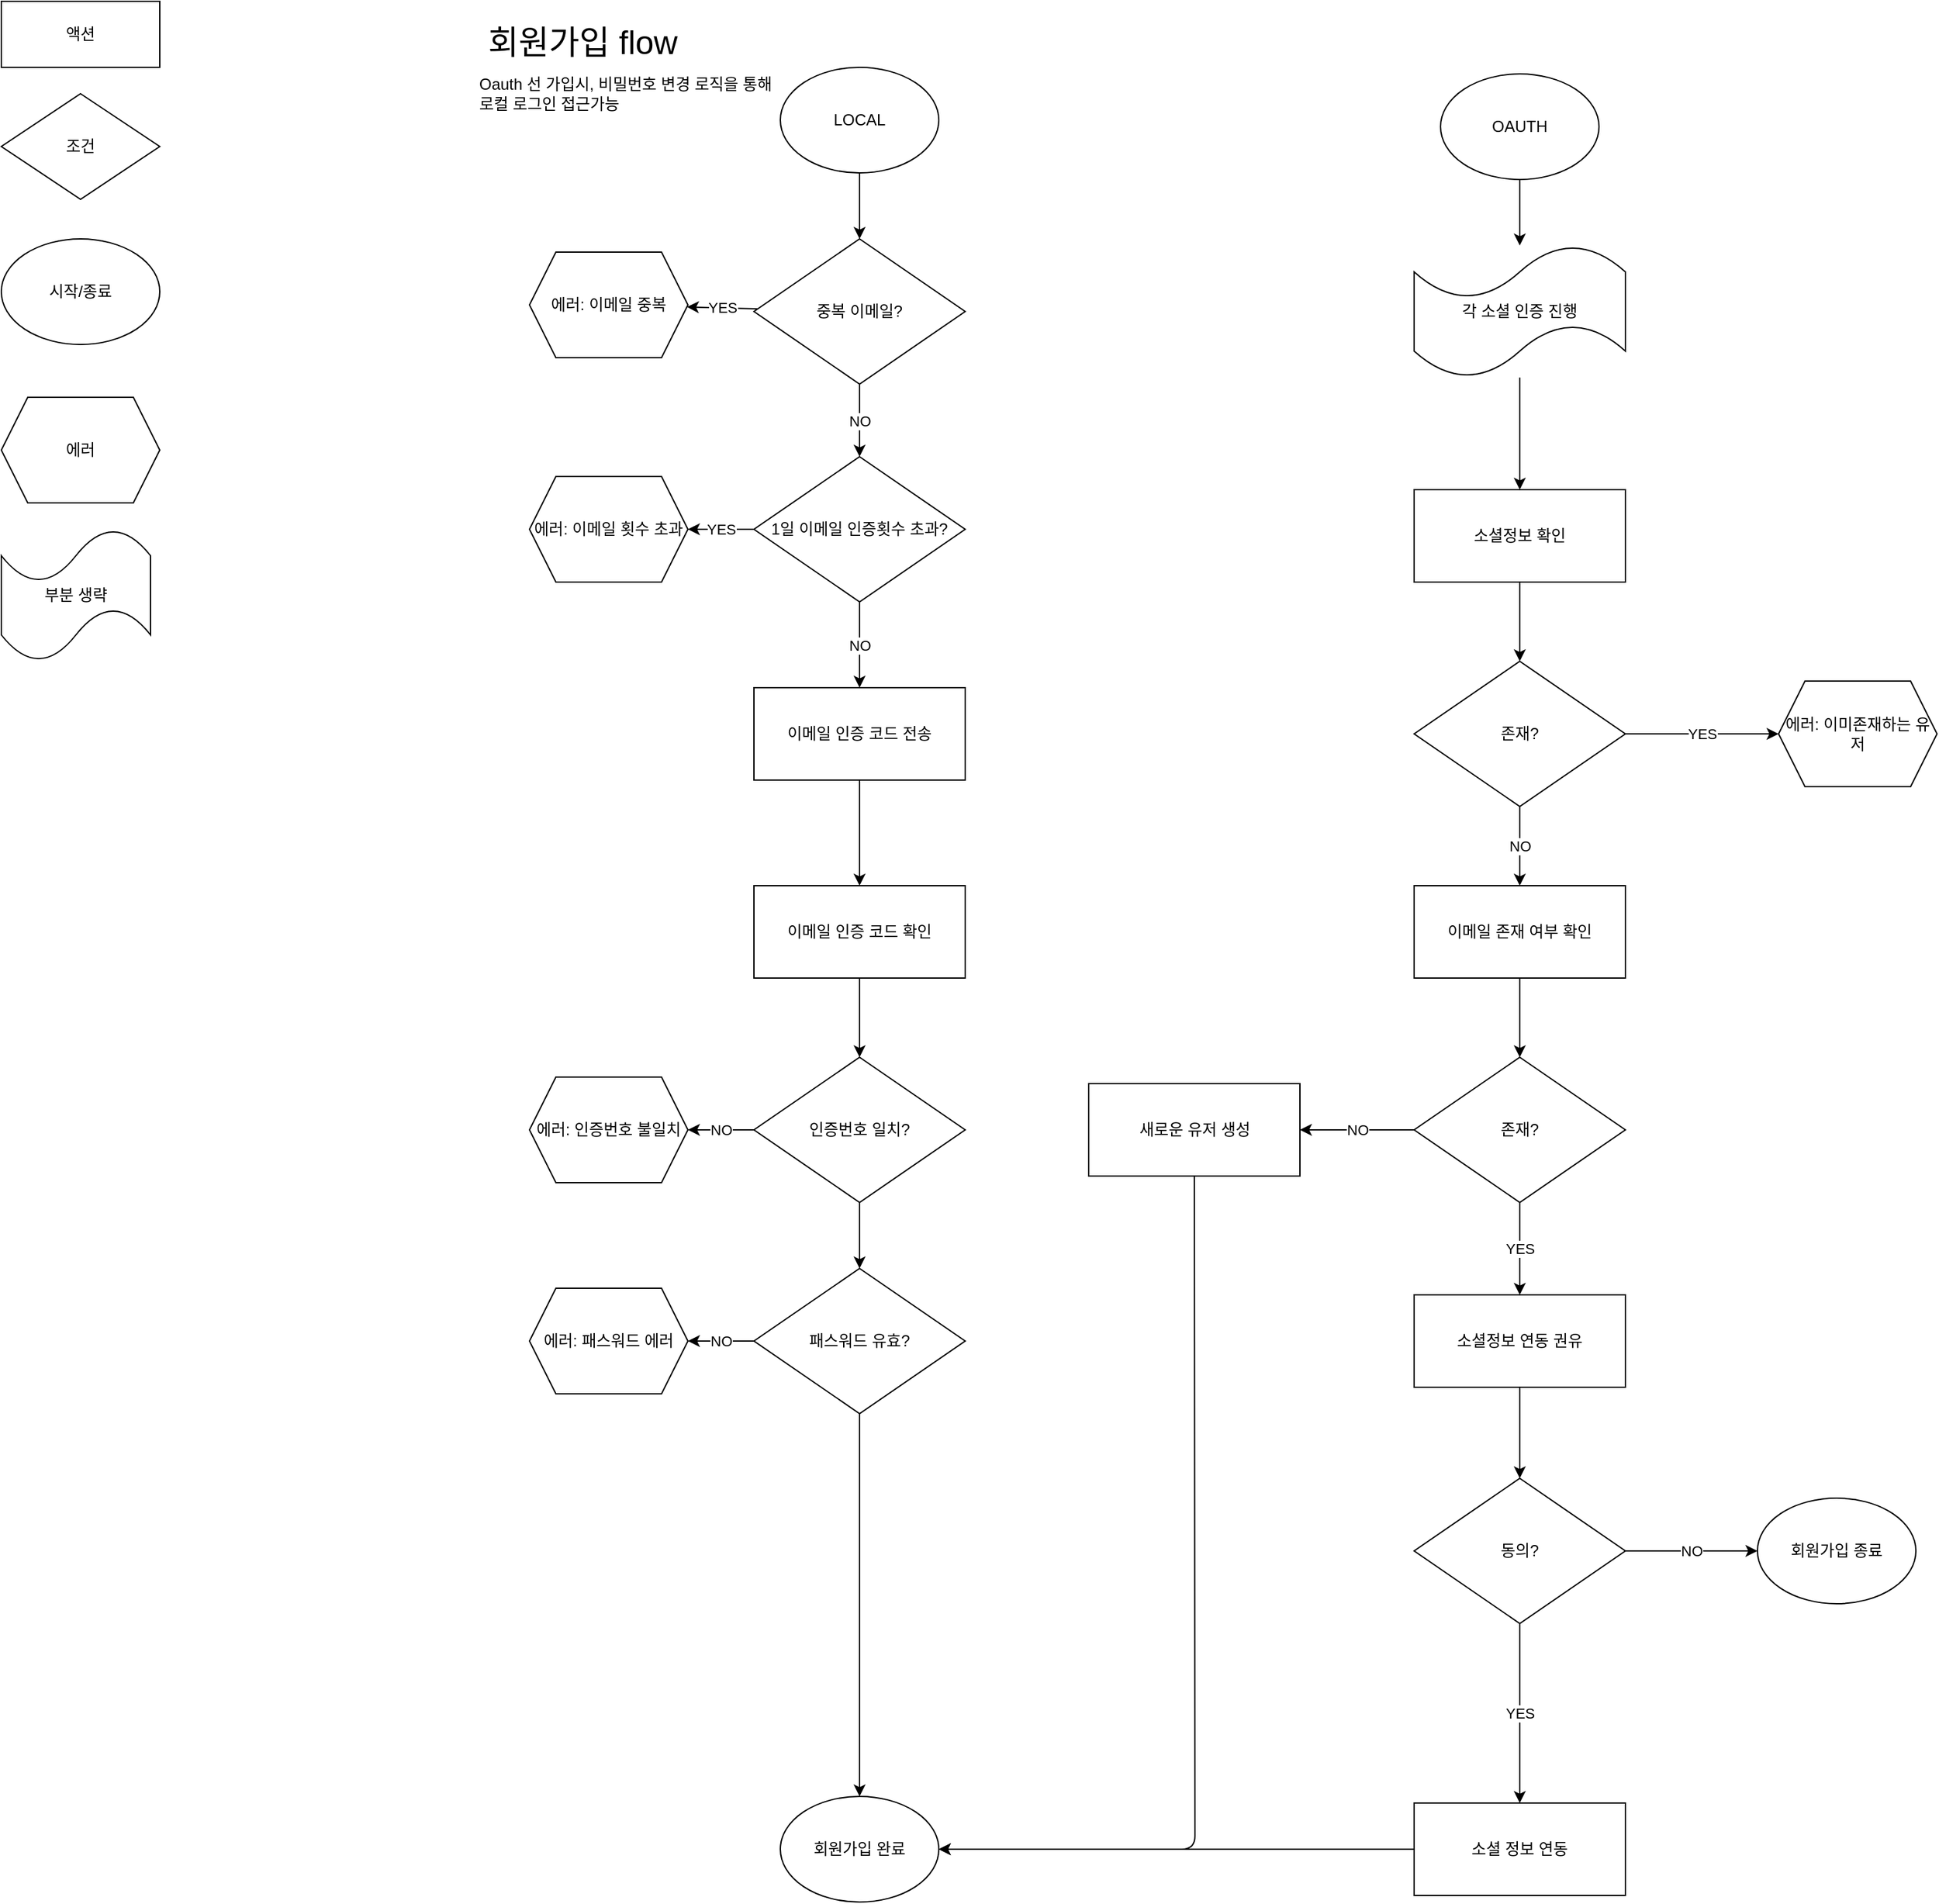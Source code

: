 <mxfile>
    <diagram id="TkwugZCeL2hz2DEQ9Z-l" name="페이지-1">
        <mxGraphModel dx="1858" dy="1089" grid="1" gridSize="10" guides="1" tooltips="1" connect="1" arrows="1" fold="1" page="1" pageScale="1" pageWidth="827" pageHeight="1169" math="0" shadow="0">
            <root>
                <mxCell id="0"/>
                <mxCell id="1" parent="0"/>
                <mxCell id="3" value="&lt;font style=&quot;font-size: 25px;&quot;&gt;회원가입 flow&lt;/font&gt;" style="text;html=1;align=center;verticalAlign=middle;resizable=0;points=[];autosize=1;strokeColor=none;fillColor=none;" parent="1" vertex="1">
                    <mxGeometry x="-420" y="20" width="160" height="40" as="geometry"/>
                </mxCell>
                <mxCell id="6" value="조건" style="rhombus;whiteSpace=wrap;html=1;" parent="1" vertex="1">
                    <mxGeometry x="-780" y="80" width="120" height="80" as="geometry"/>
                </mxCell>
                <mxCell id="7" value="액션" style="rounded=0;whiteSpace=wrap;html=1;" parent="1" vertex="1">
                    <mxGeometry x="-780" y="10" width="120" height="50" as="geometry"/>
                </mxCell>
                <mxCell id="8" value="시작/종료" style="ellipse;whiteSpace=wrap;html=1;" parent="1" vertex="1">
                    <mxGeometry x="-780" y="190" width="120" height="80" as="geometry"/>
                </mxCell>
                <mxCell id="19" value="YES" style="edgeStyle=none;html=1;" parent="1" source="12" target="18" edge="1">
                    <mxGeometry relative="1" as="geometry"/>
                </mxCell>
                <mxCell id="33" value="NO" style="edgeStyle=none;html=1;" parent="1" source="12" target="32" edge="1">
                    <mxGeometry relative="1" as="geometry"/>
                </mxCell>
                <mxCell id="12" value="중복 이메일?" style="rhombus;whiteSpace=wrap;html=1;" parent="1" vertex="1">
                    <mxGeometry x="-210" y="190" width="160" height="110" as="geometry"/>
                </mxCell>
                <mxCell id="17" value="에러" style="shape=hexagon;perimeter=hexagonPerimeter2;whiteSpace=wrap;html=1;fixedSize=1;" parent="1" vertex="1">
                    <mxGeometry x="-780" y="310" width="120" height="80" as="geometry"/>
                </mxCell>
                <mxCell id="18" value="에러: 이메일 중복" style="shape=hexagon;perimeter=hexagonPerimeter2;whiteSpace=wrap;html=1;fixedSize=1;" parent="1" vertex="1">
                    <mxGeometry x="-380" y="200" width="120" height="80" as="geometry"/>
                </mxCell>
                <mxCell id="35" value="YES" style="edgeStyle=none;html=1;" parent="1" source="32" target="34" edge="1">
                    <mxGeometry relative="1" as="geometry"/>
                </mxCell>
                <mxCell id="38" value="NO" style="edgeStyle=none;html=1;" parent="1" source="32" target="37" edge="1">
                    <mxGeometry relative="1" as="geometry"/>
                </mxCell>
                <mxCell id="32" value="1일 이메일 인증횟수 초과?" style="rhombus;whiteSpace=wrap;html=1;" parent="1" vertex="1">
                    <mxGeometry x="-210" y="355" width="160" height="110" as="geometry"/>
                </mxCell>
                <mxCell id="34" value="에러: 이메일 횟수 초과" style="shape=hexagon;perimeter=hexagonPerimeter2;whiteSpace=wrap;html=1;fixedSize=1;" parent="1" vertex="1">
                    <mxGeometry x="-380" y="370" width="120" height="80" as="geometry"/>
                </mxCell>
                <mxCell id="40" value="" style="edgeStyle=none;html=1;" parent="1" source="37" target="39" edge="1">
                    <mxGeometry relative="1" as="geometry"/>
                </mxCell>
                <mxCell id="37" value="이메일 인증 코드 전송" style="rounded=0;whiteSpace=wrap;html=1;" parent="1" vertex="1">
                    <mxGeometry x="-210" y="530" width="160" height="70" as="geometry"/>
                </mxCell>
                <mxCell id="44" value="" style="edgeStyle=none;html=1;" parent="1" source="39" target="43" edge="1">
                    <mxGeometry relative="1" as="geometry"/>
                </mxCell>
                <mxCell id="39" value="이메일 인증 코드 확인" style="rounded=0;whiteSpace=wrap;html=1;" parent="1" vertex="1">
                    <mxGeometry x="-210" y="680" width="160" height="70" as="geometry"/>
                </mxCell>
                <mxCell id="47" value="NO" style="edgeStyle=none;html=1;" parent="1" source="43" target="46" edge="1">
                    <mxGeometry relative="1" as="geometry"/>
                </mxCell>
                <mxCell id="52" value="" style="edgeStyle=none;html=1;" parent="1" source="43" target="51" edge="1">
                    <mxGeometry relative="1" as="geometry"/>
                </mxCell>
                <mxCell id="43" value="인증번호 일치?" style="rhombus;whiteSpace=wrap;html=1;" parent="1" vertex="1">
                    <mxGeometry x="-210" y="810" width="160" height="110" as="geometry"/>
                </mxCell>
                <mxCell id="46" value="에러: 인증번호 불일치" style="shape=hexagon;perimeter=hexagonPerimeter2;whiteSpace=wrap;html=1;fixedSize=1;" parent="1" vertex="1">
                    <mxGeometry x="-380" y="825" width="120" height="80" as="geometry"/>
                </mxCell>
                <mxCell id="54" value="NO" style="edgeStyle=none;html=1;" parent="1" source="51" target="53" edge="1">
                    <mxGeometry relative="1" as="geometry"/>
                </mxCell>
                <mxCell id="105" value="" style="edgeStyle=none;html=1;" edge="1" parent="1" source="51" target="104">
                    <mxGeometry relative="1" as="geometry"/>
                </mxCell>
                <mxCell id="51" value="패스워드 유효?" style="rhombus;whiteSpace=wrap;html=1;" parent="1" vertex="1">
                    <mxGeometry x="-210" y="970" width="160" height="110" as="geometry"/>
                </mxCell>
                <mxCell id="53" value="에러: 패스워드 에러" style="shape=hexagon;perimeter=hexagonPerimeter2;whiteSpace=wrap;html=1;fixedSize=1;" parent="1" vertex="1">
                    <mxGeometry x="-380" y="985" width="120" height="80" as="geometry"/>
                </mxCell>
                <mxCell id="61" value="NO" style="edgeStyle=none;html=1;" parent="1" target="60" edge="1">
                    <mxGeometry relative="1" as="geometry">
                        <mxPoint x="494.0" y="410.0" as="sourcePoint"/>
                    </mxGeometry>
                </mxCell>
                <mxCell id="85" value="" style="edgeStyle=none;html=1;" edge="1" parent="1" target="84">
                    <mxGeometry relative="1" as="geometry">
                        <mxPoint x="750" y="410.0" as="sourcePoint"/>
                    </mxGeometry>
                </mxCell>
                <mxCell id="71" value="" style="edgeStyle=none;html=1;" edge="1" parent="1" source="62" target="70">
                    <mxGeometry relative="1" as="geometry"/>
                </mxCell>
                <mxCell id="62" value="소셜정보 확인" style="rounded=0;whiteSpace=wrap;html=1;" parent="1" vertex="1">
                    <mxGeometry x="290" y="380" width="160" height="70" as="geometry"/>
                </mxCell>
                <mxCell id="87" value="" style="edgeStyle=none;html=1;" edge="1" parent="1" source="64" target="62">
                    <mxGeometry relative="1" as="geometry"/>
                </mxCell>
                <mxCell id="64" value="각 소셜 인증 진행" style="shape=tape;whiteSpace=wrap;html=1;" parent="1" vertex="1">
                    <mxGeometry x="290" y="195" width="160" height="100" as="geometry"/>
                </mxCell>
                <mxCell id="67" value="부분 생략" style="shape=tape;whiteSpace=wrap;html=1;" parent="1" vertex="1">
                    <mxGeometry x="-780" y="410" width="113" height="100" as="geometry"/>
                </mxCell>
                <mxCell id="73" value="YES" style="edgeStyle=none;html=1;" edge="1" parent="1" source="70" target="72">
                    <mxGeometry relative="1" as="geometry"/>
                </mxCell>
                <mxCell id="89" value="NO" style="edgeStyle=none;html=1;" edge="1" parent="1" source="70" target="88">
                    <mxGeometry relative="1" as="geometry"/>
                </mxCell>
                <mxCell id="70" value="존재?" style="rhombus;whiteSpace=wrap;html=1;" vertex="1" parent="1">
                    <mxGeometry x="290" y="510" width="160" height="110" as="geometry"/>
                </mxCell>
                <mxCell id="72" value="에러: 이미존재하는 유저" style="shape=hexagon;perimeter=hexagonPerimeter2;whiteSpace=wrap;html=1;fixedSize=1;" vertex="1" parent="1">
                    <mxGeometry x="566" y="525" width="120" height="80" as="geometry"/>
                </mxCell>
                <mxCell id="78" value="" style="edgeStyle=none;html=1;" edge="1" parent="1" source="75" target="77">
                    <mxGeometry relative="1" as="geometry"/>
                </mxCell>
                <mxCell id="75" value="소셜정보 연동 권유" style="rounded=0;whiteSpace=wrap;html=1;" vertex="1" parent="1">
                    <mxGeometry x="290" y="990" width="160" height="70" as="geometry"/>
                </mxCell>
                <mxCell id="80" value="YES" style="edgeStyle=none;html=1;" edge="1" parent="1" source="77" target="79">
                    <mxGeometry relative="1" as="geometry"/>
                </mxCell>
                <mxCell id="109" value="NO" style="edgeStyle=none;html=1;" edge="1" parent="1" source="77" target="107">
                    <mxGeometry relative="1" as="geometry"/>
                </mxCell>
                <mxCell id="77" value="동의?" style="rhombus;whiteSpace=wrap;html=1;" vertex="1" parent="1">
                    <mxGeometry x="290" y="1129" width="160" height="110" as="geometry"/>
                </mxCell>
                <mxCell id="110" style="edgeStyle=none;html=1;" edge="1" parent="1" source="79" target="104">
                    <mxGeometry relative="1" as="geometry"/>
                </mxCell>
                <mxCell id="79" value="소셜 정보 연동" style="rounded=0;whiteSpace=wrap;html=1;" vertex="1" parent="1">
                    <mxGeometry x="290" y="1375" width="160" height="70" as="geometry"/>
                </mxCell>
                <mxCell id="91" value="" style="edgeStyle=none;html=1;" edge="1" parent="1" source="88" target="90">
                    <mxGeometry relative="1" as="geometry"/>
                </mxCell>
                <mxCell id="88" value="이메일 존재 여부 확인" style="rounded=0;whiteSpace=wrap;html=1;" vertex="1" parent="1">
                    <mxGeometry x="290" y="680" width="160" height="70" as="geometry"/>
                </mxCell>
                <mxCell id="92" value="YES" style="edgeStyle=none;html=1;" edge="1" parent="1" source="90" target="75">
                    <mxGeometry relative="1" as="geometry"/>
                </mxCell>
                <mxCell id="96" value="NO" style="edgeStyle=none;html=1;" edge="1" parent="1" source="90" target="93">
                    <mxGeometry relative="1" as="geometry"/>
                </mxCell>
                <mxCell id="90" value="존재?" style="rhombus;whiteSpace=wrap;html=1;" vertex="1" parent="1">
                    <mxGeometry x="290" y="810" width="160" height="110" as="geometry"/>
                </mxCell>
                <mxCell id="106" style="edgeStyle=none;html=1;entryX=1;entryY=0.5;entryDx=0;entryDy=0;" edge="1" parent="1" source="93" target="104">
                    <mxGeometry relative="1" as="geometry">
                        <Array as="points">
                            <mxPoint x="124" y="1410"/>
                        </Array>
                    </mxGeometry>
                </mxCell>
                <mxCell id="93" value="새로운 유저 생성" style="rounded=0;whiteSpace=wrap;html=1;" vertex="1" parent="1">
                    <mxGeometry x="43.5" y="830" width="160" height="70" as="geometry"/>
                </mxCell>
                <mxCell id="101" value="" style="edgeStyle=none;html=1;" edge="1" parent="1" source="100" target="64">
                    <mxGeometry relative="1" as="geometry"/>
                </mxCell>
                <mxCell id="100" value="OAUTH" style="ellipse;whiteSpace=wrap;html=1;" vertex="1" parent="1">
                    <mxGeometry x="310" y="65" width="120" height="80" as="geometry"/>
                </mxCell>
                <mxCell id="103" value="" style="edgeStyle=none;html=1;" edge="1" parent="1" source="102" target="12">
                    <mxGeometry relative="1" as="geometry"/>
                </mxCell>
                <mxCell id="102" value="LOCAL" style="ellipse;whiteSpace=wrap;html=1;" vertex="1" parent="1">
                    <mxGeometry x="-190" y="60" width="120" height="80" as="geometry"/>
                </mxCell>
                <mxCell id="104" value="회원가입 완료" style="ellipse;whiteSpace=wrap;html=1;" vertex="1" parent="1">
                    <mxGeometry x="-190" y="1370" width="120" height="80" as="geometry"/>
                </mxCell>
                <mxCell id="107" value="회원가입 종료" style="ellipse;whiteSpace=wrap;html=1;" vertex="1" parent="1">
                    <mxGeometry x="550" y="1144" width="120" height="80" as="geometry"/>
                </mxCell>
                <mxCell id="112" value="Oauth 선 가입시, 비밀번호 변경 로직을 통해&amp;nbsp;&lt;br&gt;로컬 로그인 접근가능" style="text;html=1;align=left;verticalAlign=middle;resizable=0;points=[];autosize=1;strokeColor=none;fillColor=none;" vertex="1" parent="1">
                    <mxGeometry x="-420" y="60" width="240" height="40" as="geometry"/>
                </mxCell>
            </root>
        </mxGraphModel>
    </diagram>
</mxfile>